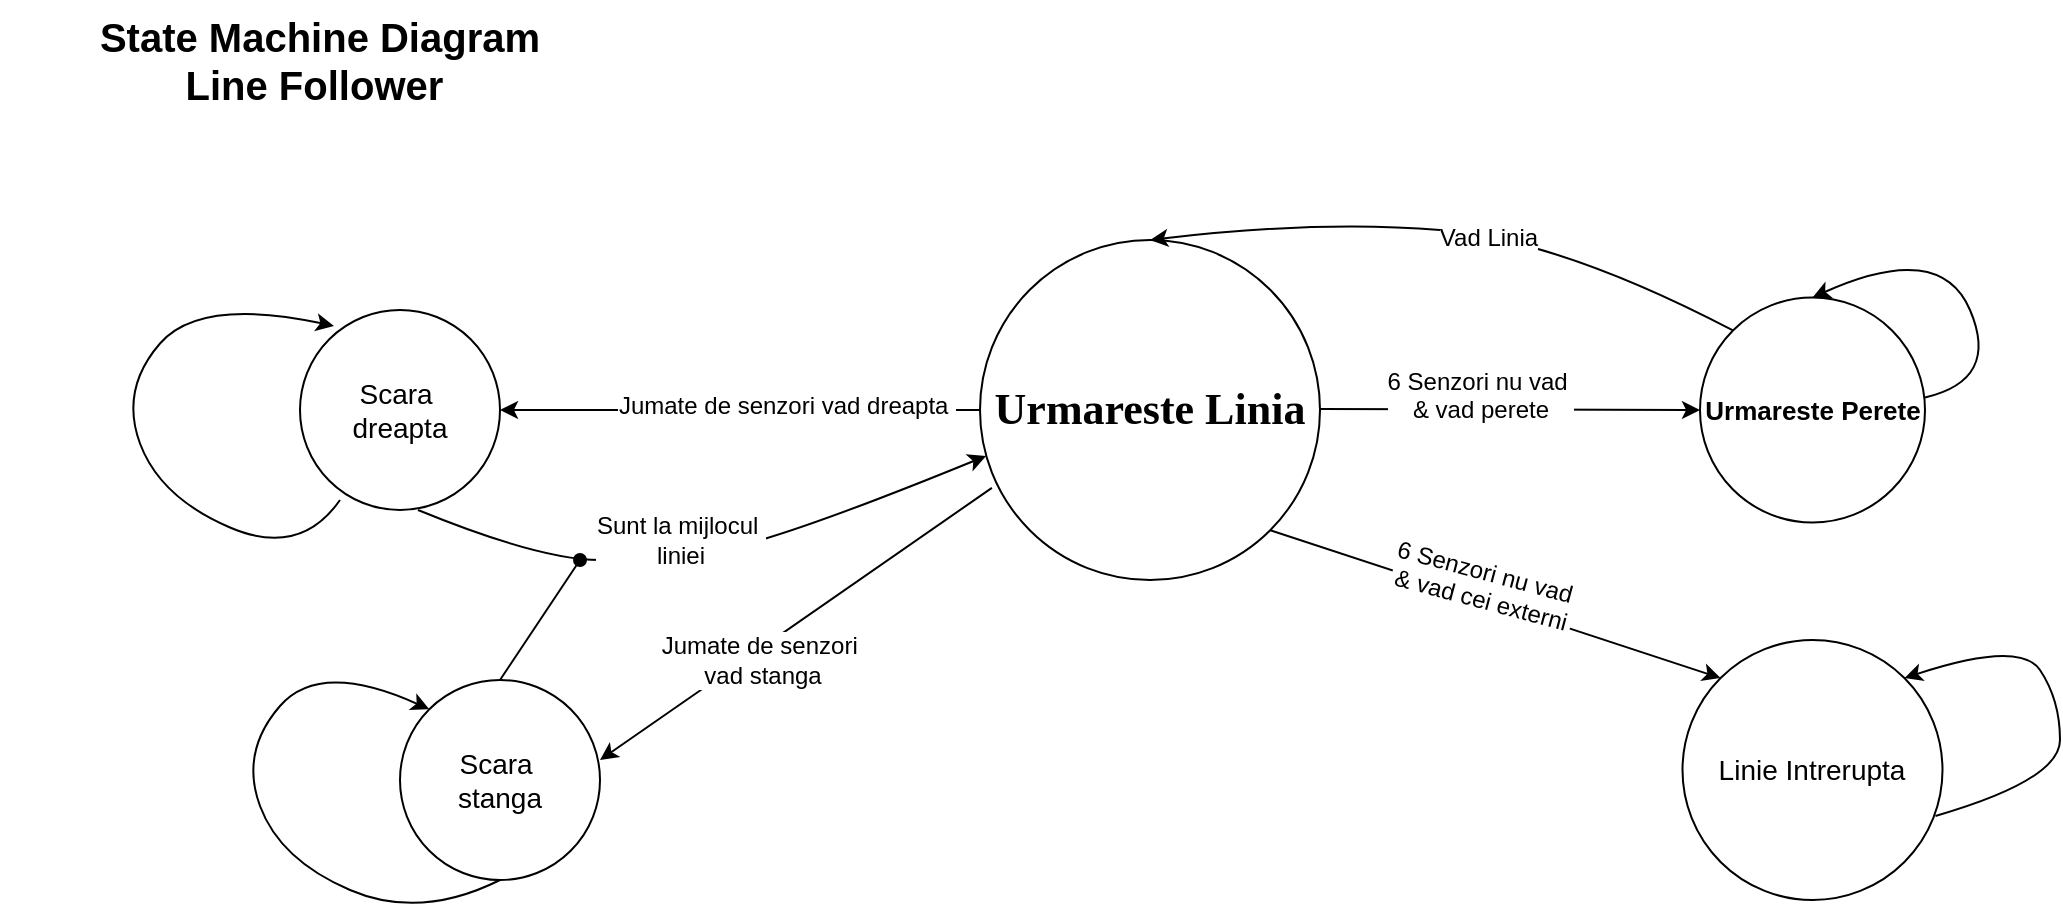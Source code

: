 <mxfile version="26.2.14">
  <diagram name="Page-1" id="O6QosacPmmfcPiuAElP6">
    <mxGraphModel dx="983" dy="522" grid="1" gridSize="10" guides="1" tooltips="1" connect="1" arrows="1" fold="1" page="1" pageScale="1" pageWidth="1169" pageHeight="827" math="0" shadow="0">
      <root>
        <mxCell id="0" />
        <mxCell id="1" parent="0" />
        <mxCell id="5KhHPp6qHfNSPZu-pBKK-1" value="&lt;font style=&quot;font-size: 20px;&quot;&gt;&lt;b&gt;State Machine Diagram &lt;br&gt;Line Follower&amp;nbsp;&lt;/b&gt;&lt;/font&gt;" style="text;html=1;align=center;verticalAlign=middle;whiteSpace=wrap;rounded=0;" parent="1" vertex="1">
          <mxGeometry x="10" y="10" width="320" height="60" as="geometry" />
        </mxCell>
        <mxCell id="5KhHPp6qHfNSPZu-pBKK-7" style="edgeStyle=orthogonalEdgeStyle;rounded=0;orthogonalLoop=1;jettySize=auto;html=1;entryX=1;entryY=0.5;entryDx=0;entryDy=0;" parent="1" source="5KhHPp6qHfNSPZu-pBKK-2" target="5KhHPp6qHfNSPZu-pBKK-4" edge="1">
          <mxGeometry relative="1" as="geometry" />
        </mxCell>
        <mxCell id="5KhHPp6qHfNSPZu-pBKK-8" value="&lt;span style=&quot;font-size: 12px;&quot;&gt;Jumate de senzori vad dreapta&amp;nbsp;&lt;/span&gt;" style="edgeLabel;html=1;align=center;verticalAlign=middle;resizable=0;points=[];" parent="5KhHPp6qHfNSPZu-pBKK-7" vertex="1" connectable="0">
          <mxGeometry x="-0.188" y="-2" relative="1" as="geometry">
            <mxPoint as="offset" />
          </mxGeometry>
        </mxCell>
        <mxCell id="5KhHPp6qHfNSPZu-pBKK-2" value="&lt;font style=&quot;font-size: 22px;&quot;&gt;&lt;b style=&quot;&quot;&gt;Urmareste Linia&lt;/b&gt;&lt;/font&gt;" style="ellipse;whiteSpace=wrap;html=1;aspect=fixed;fontFamily=Times New Roman;" parent="1" vertex="1">
          <mxGeometry x="500" y="130" width="170" height="170" as="geometry" />
        </mxCell>
        <mxCell id="5KhHPp6qHfNSPZu-pBKK-4" value="&lt;span style=&quot;font-size: 14px;&quot;&gt;Scara&amp;nbsp;&lt;/span&gt;&lt;div&gt;&lt;span style=&quot;font-size: 14px;&quot;&gt;dreapta&lt;/span&gt;&lt;/div&gt;" style="ellipse;whiteSpace=wrap;html=1;aspect=fixed;" parent="1" vertex="1">
          <mxGeometry x="160" y="165" width="100" height="100" as="geometry" />
        </mxCell>
        <mxCell id="5KhHPp6qHfNSPZu-pBKK-15" value="&lt;span style=&quot;font-size: 14px;&quot;&gt;Scara&amp;nbsp;&lt;/span&gt;&lt;div&gt;&lt;span style=&quot;font-size: 14px;&quot;&gt;stanga&lt;/span&gt;&lt;/div&gt;" style="ellipse;whiteSpace=wrap;html=1;aspect=fixed;" parent="1" vertex="1">
          <mxGeometry x="210" y="350" width="100" height="100" as="geometry" />
        </mxCell>
        <mxCell id="5KhHPp6qHfNSPZu-pBKK-16" value="" style="endArrow=classic;html=1;rounded=0;entryX=1;entryY=0.4;entryDx=0;entryDy=0;entryPerimeter=0;exitX=0.035;exitY=0.729;exitDx=0;exitDy=0;exitPerimeter=0;" parent="1" source="5KhHPp6qHfNSPZu-pBKK-2" target="5KhHPp6qHfNSPZu-pBKK-15" edge="1">
          <mxGeometry relative="1" as="geometry">
            <mxPoint x="330" y="360" as="sourcePoint" />
            <mxPoint x="610" y="360" as="targetPoint" />
          </mxGeometry>
        </mxCell>
        <mxCell id="5KhHPp6qHfNSPZu-pBKK-18" value="&lt;span style=&quot;font-size: 12px;&quot;&gt;Jumate de senzori&amp;nbsp;&lt;/span&gt;&lt;div&gt;&lt;span style=&quot;font-size: 12px;&quot;&gt;vad stanga&lt;/span&gt;&lt;/div&gt;" style="edgeLabel;html=1;align=center;verticalAlign=middle;resizable=0;points=[];fontFamily=Helvetica;" parent="5KhHPp6qHfNSPZu-pBKK-16" vertex="1" connectable="0">
          <mxGeometry x="-0.022" y="1" relative="1" as="geometry">
            <mxPoint x="-20" y="19" as="offset" />
          </mxGeometry>
        </mxCell>
        <mxCell id="5KhHPp6qHfNSPZu-pBKK-19" value="" style="curved=1;endArrow=classic;html=1;rounded=0;entryX=0.018;entryY=0.635;entryDx=0;entryDy=0;exitX=0.59;exitY=1;exitDx=0;exitDy=0;exitPerimeter=0;entryPerimeter=0;" parent="1" source="5KhHPp6qHfNSPZu-pBKK-4" target="5KhHPp6qHfNSPZu-pBKK-2" edge="1">
          <mxGeometry width="50" height="50" relative="1" as="geometry">
            <mxPoint x="330" y="420" as="sourcePoint" />
            <mxPoint x="380" y="370" as="targetPoint" />
            <Array as="points">
              <mxPoint x="280" y="290" />
              <mxPoint x="340" y="290" />
              <mxPoint x="400" y="280" />
            </Array>
          </mxGeometry>
        </mxCell>
        <mxCell id="5KhHPp6qHfNSPZu-pBKK-26" value="&lt;font style=&quot;font-size: 12px;&quot;&gt;Sunt la mijlocul&amp;nbsp;&lt;/font&gt;&lt;div&gt;&lt;font style=&quot;font-size: 12px;&quot;&gt;liniei&lt;/font&gt;&lt;/div&gt;" style="edgeLabel;html=1;align=center;verticalAlign=middle;resizable=0;points=[];" parent="5KhHPp6qHfNSPZu-pBKK-19" vertex="1" connectable="0">
          <mxGeometry x="0.4" y="1" relative="1" as="geometry">
            <mxPoint x="-70" y="9" as="offset" />
          </mxGeometry>
        </mxCell>
        <mxCell id="5KhHPp6qHfNSPZu-pBKK-20" value="" style="endArrow=classic;html=1;rounded=0;" parent="1" edge="1">
          <mxGeometry relative="1" as="geometry">
            <mxPoint x="670" y="214.5" as="sourcePoint" />
            <mxPoint x="860" y="215" as="targetPoint" />
          </mxGeometry>
        </mxCell>
        <mxCell id="5KhHPp6qHfNSPZu-pBKK-36" value="&lt;span style=&quot;font-size: 12px;&quot;&gt;6 Senzori nu vad&amp;nbsp;&lt;/span&gt;&lt;div&gt;&lt;span style=&quot;font-size: 12px;&quot;&gt;&amp;amp; vad perete&lt;br&gt;&lt;/span&gt;&lt;div&gt;&lt;span style=&quot;font-size: 12px;&quot;&gt;&lt;br&gt;&lt;/span&gt;&lt;/div&gt;&lt;/div&gt;" style="edgeLabel;html=1;align=center;verticalAlign=middle;resizable=0;points=[];" parent="5KhHPp6qHfNSPZu-pBKK-20" vertex="1" connectable="0">
          <mxGeometry x="-0.19" y="3" relative="1" as="geometry">
            <mxPoint x="3" y="3" as="offset" />
          </mxGeometry>
        </mxCell>
        <mxCell id="5KhHPp6qHfNSPZu-pBKK-32" value="" style="curved=1;endArrow=classic;html=1;rounded=0;exitX=0.5;exitY=1;exitDx=0;exitDy=0;entryX=0;entryY=0;entryDx=0;entryDy=0;" parent="1" source="5KhHPp6qHfNSPZu-pBKK-15" target="5KhHPp6qHfNSPZu-pBKK-15" edge="1">
          <mxGeometry width="50" height="50" relative="1" as="geometry">
            <mxPoint x="145" y="439" as="sourcePoint" />
            <mxPoint x="195" y="389" as="targetPoint" />
            <Array as="points">
              <mxPoint x="220" y="470" />
              <mxPoint x="150" y="440" />
              <mxPoint x="130" y="386" />
              <mxPoint x="170" y="340" />
            </Array>
          </mxGeometry>
        </mxCell>
        <mxCell id="5KhHPp6qHfNSPZu-pBKK-33" value="" style="curved=1;endArrow=classic;html=1;rounded=0;exitX=0.2;exitY=0.95;exitDx=0;exitDy=0;entryX=0.17;entryY=0.08;entryDx=0;entryDy=0;exitPerimeter=0;entryPerimeter=0;" parent="1" source="5KhHPp6qHfNSPZu-pBKK-4" target="5KhHPp6qHfNSPZu-pBKK-4" edge="1">
          <mxGeometry width="50" height="50" relative="1" as="geometry">
            <mxPoint x="200" y="268.75" as="sourcePoint" />
            <mxPoint x="165" y="183.75" as="targetPoint" />
            <Array as="points">
              <mxPoint x="160" y="288.75" />
              <mxPoint x="90" y="258.75" />
              <mxPoint x="70" y="204.75" />
              <mxPoint x="110" y="158.75" />
            </Array>
          </mxGeometry>
        </mxCell>
        <mxCell id="5KhHPp6qHfNSPZu-pBKK-34" value="" style="endArrow=oval;html=1;rounded=0;exitX=0.5;exitY=0;exitDx=0;exitDy=0;startArrow=none;startFill=0;endFill=1;" parent="1" source="5KhHPp6qHfNSPZu-pBKK-15" edge="1">
          <mxGeometry width="50" height="50" relative="1" as="geometry">
            <mxPoint x="540" y="380" as="sourcePoint" />
            <mxPoint x="300" y="290" as="targetPoint" />
          </mxGeometry>
        </mxCell>
        <mxCell id="5KhHPp6qHfNSPZu-pBKK-37" value="&lt;font style=&quot;font-size: 13px;&quot;&gt;&lt;b&gt;Urmareste Perete&lt;/b&gt;&lt;/font&gt;" style="ellipse;whiteSpace=wrap;html=1;aspect=fixed;" parent="1" vertex="1">
          <mxGeometry x="860" y="158.75" width="112.5" height="112.5" as="geometry" />
        </mxCell>
        <mxCell id="5KhHPp6qHfNSPZu-pBKK-38" value="" style="curved=1;endArrow=classic;html=1;rounded=0;entryX=0.5;entryY=0;entryDx=0;entryDy=0;" parent="1" target="5KhHPp6qHfNSPZu-pBKK-37" edge="1">
          <mxGeometry width="50" height="50" relative="1" as="geometry">
            <mxPoint x="972.5" y="208.75" as="sourcePoint" />
            <mxPoint x="1022.5" y="158.75" as="targetPoint" />
            <Array as="points">
              <mxPoint x="1010" y="200" />
              <mxPoint x="980" y="130" />
            </Array>
          </mxGeometry>
        </mxCell>
        <mxCell id="5KhHPp6qHfNSPZu-pBKK-39" value="" style="curved=1;endArrow=classic;html=1;rounded=0;exitX=0;exitY=0;exitDx=0;exitDy=0;entryX=0.5;entryY=0;entryDx=0;entryDy=0;" parent="1" source="5KhHPp6qHfNSPZu-pBKK-37" target="5KhHPp6qHfNSPZu-pBKK-2" edge="1">
          <mxGeometry width="50" height="50" relative="1" as="geometry">
            <mxPoint x="540" y="380" as="sourcePoint" />
            <mxPoint x="590" y="330" as="targetPoint" />
            <Array as="points">
              <mxPoint x="790" y="130" />
              <mxPoint x="670" y="120" />
            </Array>
          </mxGeometry>
        </mxCell>
        <mxCell id="5KhHPp6qHfNSPZu-pBKK-40" value="&lt;font style=&quot;font-size: 12px;&quot;&gt;Vad Linia&lt;/font&gt;" style="edgeLabel;html=1;align=center;verticalAlign=middle;resizable=0;points=[];" parent="5KhHPp6qHfNSPZu-pBKK-39" vertex="1" connectable="0">
          <mxGeometry x="-0.12" y="2" relative="1" as="geometry">
            <mxPoint as="offset" />
          </mxGeometry>
        </mxCell>
        <mxCell id="5KhHPp6qHfNSPZu-pBKK-41" value="&lt;span style=&quot;font-size: 14px;&quot;&gt;Linie Intrerupta&lt;/span&gt;" style="ellipse;whiteSpace=wrap;html=1;aspect=fixed;" parent="1" vertex="1">
          <mxGeometry x="851.25" y="330" width="130" height="130" as="geometry" />
        </mxCell>
        <mxCell id="5KhHPp6qHfNSPZu-pBKK-43" value="" style="endArrow=classic;html=1;rounded=0;entryX=0;entryY=0;entryDx=0;entryDy=0;exitX=1;exitY=1;exitDx=0;exitDy=0;" parent="1" source="5KhHPp6qHfNSPZu-pBKK-2" target="5KhHPp6qHfNSPZu-pBKK-41" edge="1">
          <mxGeometry relative="1" as="geometry">
            <mxPoint x="530" y="360" as="sourcePoint" />
            <mxPoint x="630" y="360" as="targetPoint" />
          </mxGeometry>
        </mxCell>
        <mxCell id="5KhHPp6qHfNSPZu-pBKK-46" value="&lt;span style=&quot;font-size: 12px;&quot;&gt;6 Senzori nu vad&amp;nbsp;&lt;/span&gt;&lt;div&gt;&lt;span style=&quot;font-size: 12px;&quot;&gt;&amp;amp; vad cei externi&lt;br&gt;&lt;/span&gt;&lt;div&gt;&lt;span style=&quot;font-size: 12px;&quot;&gt;&lt;br&gt;&lt;/span&gt;&lt;/div&gt;&lt;/div&gt;" style="edgeLabel;html=1;align=center;verticalAlign=middle;resizable=0;points=[];rotation=15;" parent="1" vertex="1" connectable="0">
          <mxGeometry x="749.999" y="310.003" as="geometry" />
        </mxCell>
        <mxCell id="5KhHPp6qHfNSPZu-pBKK-47" value="" style="curved=1;endArrow=classic;html=1;rounded=0;exitX=0.973;exitY=0.677;exitDx=0;exitDy=0;exitPerimeter=0;entryX=1;entryY=0;entryDx=0;entryDy=0;" parent="1" source="5KhHPp6qHfNSPZu-pBKK-41" target="5KhHPp6qHfNSPZu-pBKK-41" edge="1">
          <mxGeometry width="50" height="50" relative="1" as="geometry">
            <mxPoint x="1037.75" y="418.75" as="sourcePoint" />
            <mxPoint x="981.25" y="369" as="targetPoint" />
            <Array as="points">
              <mxPoint x="1040" y="400" />
              <mxPoint x="1040" y="360" />
              <mxPoint x="1020" y="330" />
            </Array>
          </mxGeometry>
        </mxCell>
      </root>
    </mxGraphModel>
  </diagram>
</mxfile>
